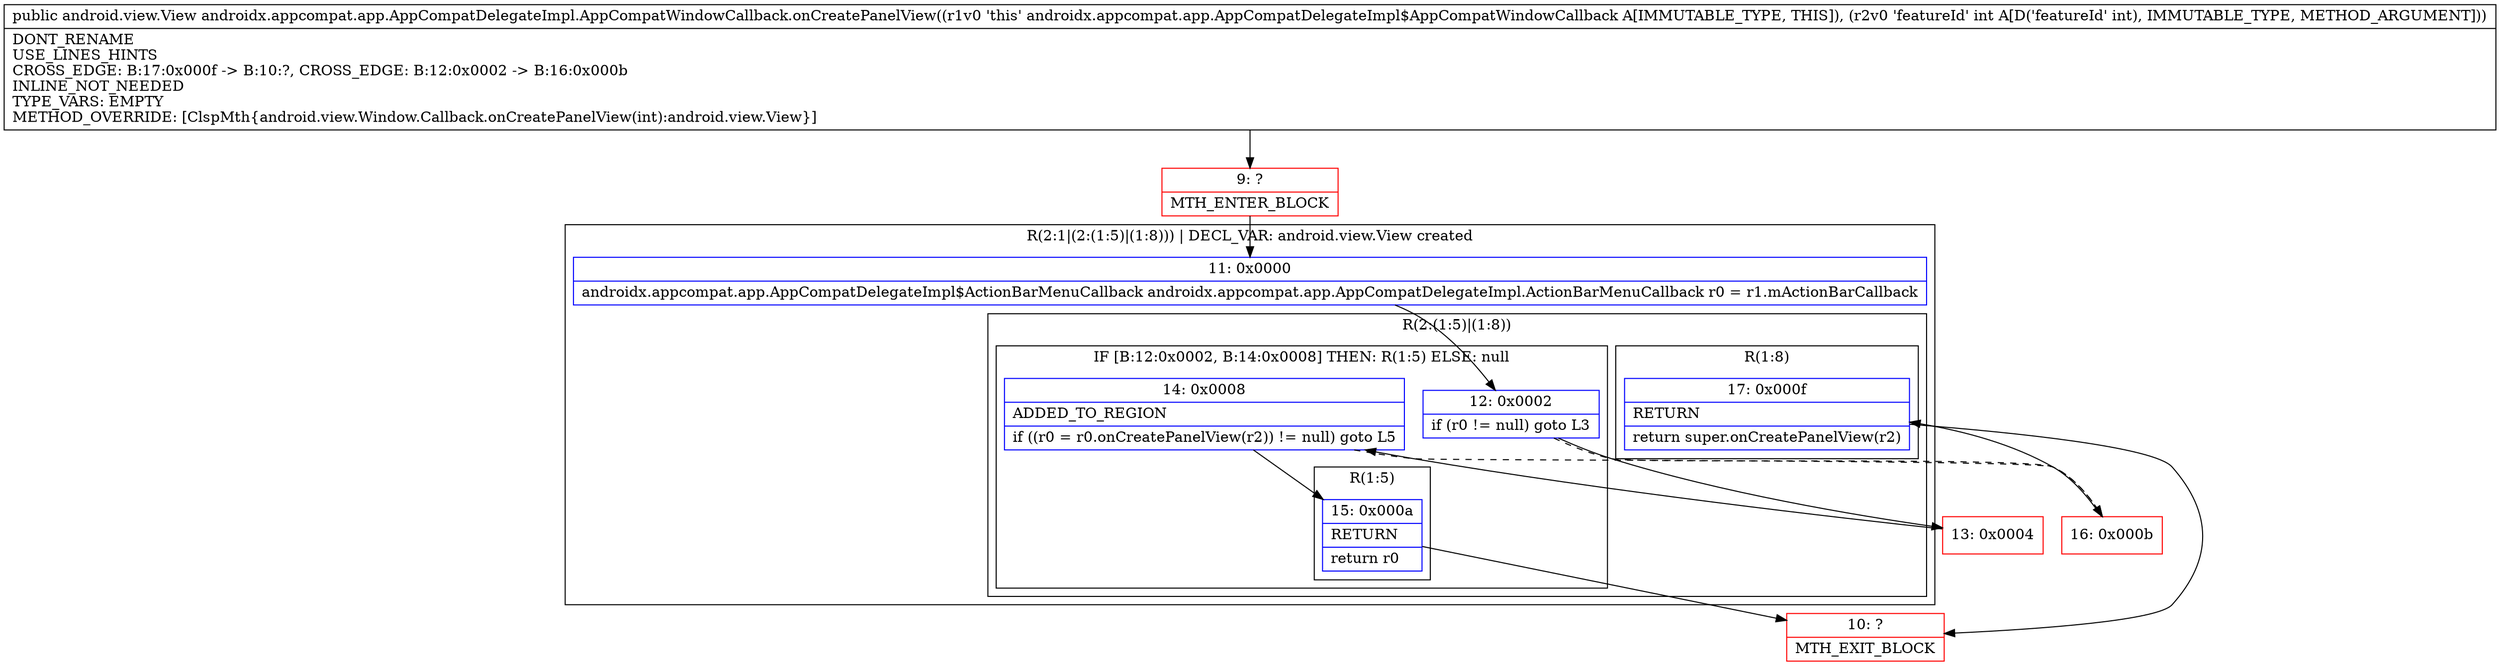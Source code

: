 digraph "CFG forandroidx.appcompat.app.AppCompatDelegateImpl.AppCompatWindowCallback.onCreatePanelView(I)Landroid\/view\/View;" {
subgraph cluster_Region_1427125369 {
label = "R(2:1|(2:(1:5)|(1:8))) | DECL_VAR: android.view.View created\l";
node [shape=record,color=blue];
Node_11 [shape=record,label="{11\:\ 0x0000|androidx.appcompat.app.AppCompatDelegateImpl$ActionBarMenuCallback androidx.appcompat.app.AppCompatDelegateImpl.ActionBarMenuCallback r0 = r1.mActionBarCallback\l}"];
subgraph cluster_Region_1832368770 {
label = "R(2:(1:5)|(1:8))";
node [shape=record,color=blue];
subgraph cluster_IfRegion_990315545 {
label = "IF [B:12:0x0002, B:14:0x0008] THEN: R(1:5) ELSE: null";
node [shape=record,color=blue];
Node_12 [shape=record,label="{12\:\ 0x0002|if (r0 != null) goto L3\l}"];
Node_14 [shape=record,label="{14\:\ 0x0008|ADDED_TO_REGION\l|if ((r0 = r0.onCreatePanelView(r2)) != null) goto L5\l}"];
subgraph cluster_Region_930404706 {
label = "R(1:5)";
node [shape=record,color=blue];
Node_15 [shape=record,label="{15\:\ 0x000a|RETURN\l|return r0\l}"];
}
}
subgraph cluster_Region_1531040112 {
label = "R(1:8)";
node [shape=record,color=blue];
Node_17 [shape=record,label="{17\:\ 0x000f|RETURN\l|return super.onCreatePanelView(r2)\l}"];
}
}
}
Node_9 [shape=record,color=red,label="{9\:\ ?|MTH_ENTER_BLOCK\l}"];
Node_13 [shape=record,color=red,label="{13\:\ 0x0004}"];
Node_10 [shape=record,color=red,label="{10\:\ ?|MTH_EXIT_BLOCK\l}"];
Node_16 [shape=record,color=red,label="{16\:\ 0x000b}"];
MethodNode[shape=record,label="{public android.view.View androidx.appcompat.app.AppCompatDelegateImpl.AppCompatWindowCallback.onCreatePanelView((r1v0 'this' androidx.appcompat.app.AppCompatDelegateImpl$AppCompatWindowCallback A[IMMUTABLE_TYPE, THIS]), (r2v0 'featureId' int A[D('featureId' int), IMMUTABLE_TYPE, METHOD_ARGUMENT]))  | DONT_RENAME\lUSE_LINES_HINTS\lCROSS_EDGE: B:17:0x000f \-\> B:10:?, CROSS_EDGE: B:12:0x0002 \-\> B:16:0x000b\lINLINE_NOT_NEEDED\lTYPE_VARS: EMPTY\lMETHOD_OVERRIDE: [ClspMth\{android.view.Window.Callback.onCreatePanelView(int):android.view.View\}]\l}"];
MethodNode -> Node_9;Node_11 -> Node_12;
Node_12 -> Node_13;
Node_12 -> Node_16[style=dashed];
Node_14 -> Node_15;
Node_14 -> Node_16[style=dashed];
Node_15 -> Node_10;
Node_17 -> Node_10;
Node_9 -> Node_11;
Node_13 -> Node_14;
Node_16 -> Node_17;
}

